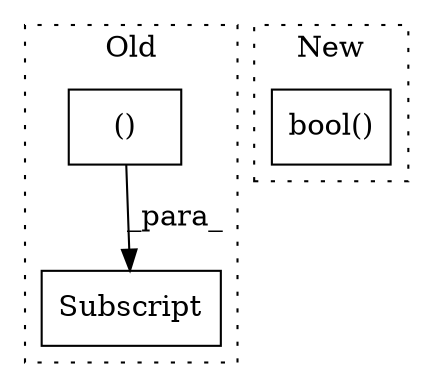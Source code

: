 digraph G {
subgraph cluster0 {
1 [label="()" a="54" s="2913" l="7" shape="box"];
3 [label="Subscript" a="63" s="2868,0" l="53,0" shape="box"];
label = "Old";
style="dotted";
}
subgraph cluster1 {
2 [label="bool()" a="75" s="2745" l="19" shape="box"];
label = "New";
style="dotted";
}
1 -> 3 [label="_para_"];
}